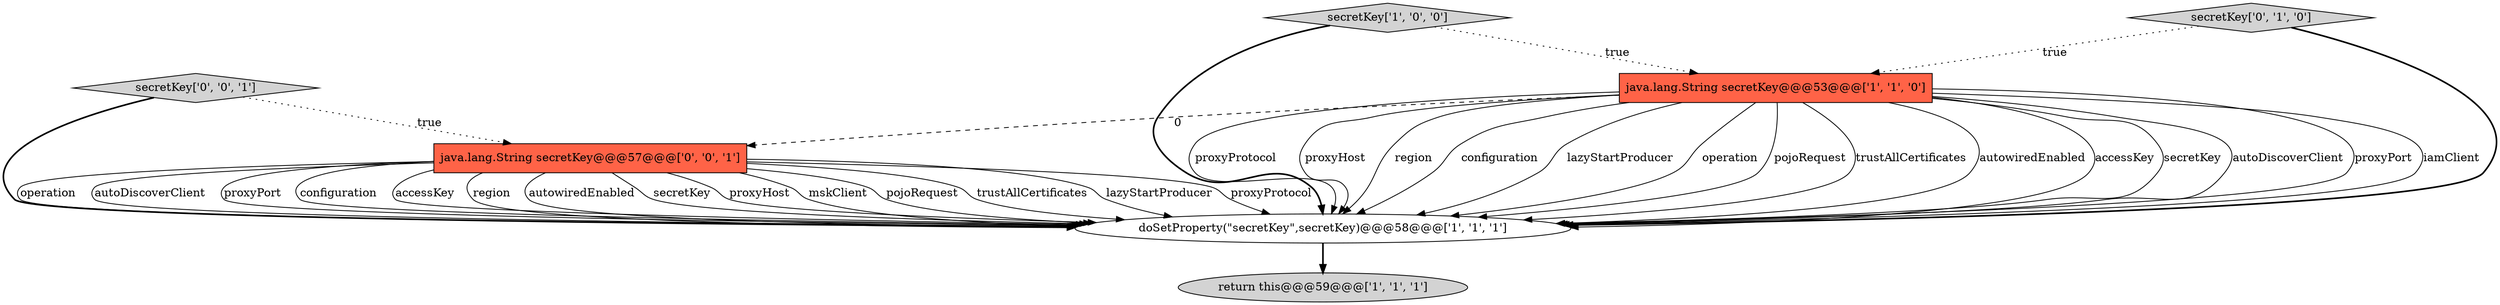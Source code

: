 digraph {
1 [style = filled, label = "doSetProperty(\"secretKey\",secretKey)@@@58@@@['1', '1', '1']", fillcolor = white, shape = ellipse image = "AAA0AAABBB1BBB"];
5 [style = filled, label = "secretKey['0', '0', '1']", fillcolor = lightgray, shape = diamond image = "AAA0AAABBB3BBB"];
2 [style = filled, label = "secretKey['1', '0', '0']", fillcolor = lightgray, shape = diamond image = "AAA0AAABBB1BBB"];
0 [style = filled, label = "java.lang.String secretKey@@@53@@@['1', '1', '0']", fillcolor = tomato, shape = box image = "AAA0AAABBB1BBB"];
3 [style = filled, label = "return this@@@59@@@['1', '1', '1']", fillcolor = lightgray, shape = ellipse image = "AAA0AAABBB1BBB"];
6 [style = filled, label = "java.lang.String secretKey@@@57@@@['0', '0', '1']", fillcolor = tomato, shape = box image = "AAA0AAABBB3BBB"];
4 [style = filled, label = "secretKey['0', '1', '0']", fillcolor = lightgray, shape = diamond image = "AAA0AAABBB2BBB"];
6->1 [style = solid, label="operation"];
0->1 [style = solid, label="proxyProtocol"];
6->1 [style = solid, label="autoDiscoverClient"];
2->0 [style = dotted, label="true"];
6->1 [style = solid, label="proxyPort"];
2->1 [style = bold, label=""];
6->1 [style = solid, label="configuration"];
0->1 [style = solid, label="proxyHost"];
4->0 [style = dotted, label="true"];
0->6 [style = dashed, label="0"];
0->1 [style = solid, label="region"];
1->3 [style = bold, label=""];
5->6 [style = dotted, label="true"];
6->1 [style = solid, label="accessKey"];
0->1 [style = solid, label="configuration"];
0->1 [style = solid, label="lazyStartProducer"];
6->1 [style = solid, label="region"];
6->1 [style = solid, label="autowiredEnabled"];
6->1 [style = solid, label="secretKey"];
6->1 [style = solid, label="proxyHost"];
0->1 [style = solid, label="operation"];
5->1 [style = bold, label=""];
0->1 [style = solid, label="pojoRequest"];
0->1 [style = solid, label="trustAllCertificates"];
0->1 [style = solid, label="autowiredEnabled"];
0->1 [style = solid, label="accessKey"];
6->1 [style = solid, label="mskClient"];
0->1 [style = solid, label="secretKey"];
6->1 [style = solid, label="pojoRequest"];
0->1 [style = solid, label="autoDiscoverClient"];
6->1 [style = solid, label="trustAllCertificates"];
6->1 [style = solid, label="lazyStartProducer"];
4->1 [style = bold, label=""];
6->1 [style = solid, label="proxyProtocol"];
0->1 [style = solid, label="proxyPort"];
0->1 [style = solid, label="iamClient"];
}
